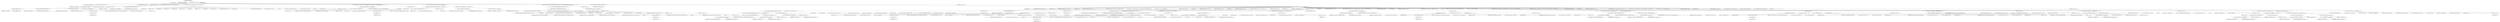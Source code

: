digraph "TIFFRGBAImageOK" {  
"45617" [label = <(METHOD,TIFFRGBAImageOK)<SUB>83</SUB>> ]
"45618" [label = <(PARAM,TIFF *tif)<SUB>83</SUB>> ]
"45619" [label = <(PARAM,char emsg[EMSG_BUF_SIZE])<SUB>83</SUB>> ]
"45620" [label = <(BLOCK,&lt;empty&gt;,&lt;empty&gt;)<SUB>84</SUB>> ]
"45621" [label = <(LOCAL,TIFFDirectory* td: TIFFDirectory)<SUB>85</SUB>> ]
"45622" [label = <(&lt;operator&gt;.assignment,*td = &amp;tif-&gt;tif_dir)<SUB>85</SUB>> ]
"45623" [label = <(IDENTIFIER,td,*td = &amp;tif-&gt;tif_dir)<SUB>85</SUB>> ]
"45624" [label = <(&lt;operator&gt;.addressOf,&amp;tif-&gt;tif_dir)<SUB>85</SUB>> ]
"45625" [label = <(&lt;operator&gt;.indirectFieldAccess,tif-&gt;tif_dir)<SUB>85</SUB>> ]
"45626" [label = <(IDENTIFIER,tif,*td = &amp;tif-&gt;tif_dir)<SUB>85</SUB>> ]
"45627" [label = <(FIELD_IDENTIFIER,tif_dir,tif_dir)<SUB>85</SUB>> ]
"45628" [label = <(LOCAL,uint16_t photometric: uint16_t)<SUB>86</SUB>> ]
"45629" [label = <(LOCAL,int colorchannels: int)<SUB>87</SUB>> ]
"45630" [label = <(CONTROL_STRUCTURE,if (!tif-&gt;tif_decodestatus),if (!tif-&gt;tif_decodestatus))<SUB>89</SUB>> ]
"45631" [label = <(&lt;operator&gt;.logicalNot,!tif-&gt;tif_decodestatus)<SUB>89</SUB>> ]
"45632" [label = <(&lt;operator&gt;.indirectFieldAccess,tif-&gt;tif_decodestatus)<SUB>89</SUB>> ]
"45633" [label = <(IDENTIFIER,tif,!tif-&gt;tif_decodestatus)<SUB>89</SUB>> ]
"45634" [label = <(FIELD_IDENTIFIER,tif_decodestatus,tif_decodestatus)<SUB>89</SUB>> ]
"45635" [label = <(BLOCK,&lt;empty&gt;,&lt;empty&gt;)<SUB>90</SUB>> ]
"45636" [label = <(snprintf,snprintf(emsg, EMSG_BUF_SIZE,\012                 &quot;Sorry, requested compression method is not configured&quot;))<SUB>91</SUB>> ]
"45637" [label = <(IDENTIFIER,emsg,snprintf(emsg, EMSG_BUF_SIZE,\012                 &quot;Sorry, requested compression method is not configured&quot;))<SUB>91</SUB>> ]
"45638" [label = <(EMSG_BUF_SIZE,EMSG_BUF_SIZE)<SUB>91</SUB>> ]
"45639" [label = <(BLOCK,&lt;empty&gt;,&lt;empty&gt;)> ]
"45640" [label = <(LITERAL,1024,&lt;empty&gt;)<SUB>91</SUB>> ]
"45641" [label = <(LITERAL,&quot;Sorry, requested compression method is not configured&quot;,snprintf(emsg, EMSG_BUF_SIZE,\012                 &quot;Sorry, requested compression method is not configured&quot;))<SUB>92</SUB>> ]
"45642" [label = <(RETURN,return (0);,return (0);)<SUB>93</SUB>> ]
"45643" [label = <(LITERAL,0,return (0);)<SUB>93</SUB>> ]
"45644" [label = <(CONTROL_STRUCTURE,switch(td-&gt;td_bitspersample),switch(td-&gt;td_bitspersample))<SUB>95</SUB>> ]
"45645" [label = <(&lt;operator&gt;.indirectFieldAccess,td-&gt;td_bitspersample)<SUB>95</SUB>> ]
"45646" [label = <(IDENTIFIER,td,switch(td-&gt;td_bitspersample))<SUB>95</SUB>> ]
"45647" [label = <(FIELD_IDENTIFIER,td_bitspersample,td_bitspersample)<SUB>95</SUB>> ]
"45648" [label = <(BLOCK,&lt;empty&gt;,&lt;empty&gt;)<SUB>96</SUB>> ]
"45649" [label = <(JUMP_TARGET,case)<SUB>97</SUB>> ]
"45650" [label = <(LITERAL,1,&lt;empty&gt;)<SUB>97</SUB>> ]
"45651" [label = <(JUMP_TARGET,case)<SUB>98</SUB>> ]
"45652" [label = <(LITERAL,2,&lt;empty&gt;)<SUB>98</SUB>> ]
"45653" [label = <(JUMP_TARGET,case)<SUB>99</SUB>> ]
"45654" [label = <(LITERAL,4,&lt;empty&gt;)<SUB>99</SUB>> ]
"45655" [label = <(JUMP_TARGET,case)<SUB>100</SUB>> ]
"45656" [label = <(LITERAL,8,&lt;empty&gt;)<SUB>100</SUB>> ]
"45657" [label = <(JUMP_TARGET,case)<SUB>101</SUB>> ]
"45658" [label = <(LITERAL,16,&lt;empty&gt;)<SUB>101</SUB>> ]
"45659" [label = <(CONTROL_STRUCTURE,break;,break;)<SUB>102</SUB>> ]
"45660" [label = <(JUMP_TARGET,default)<SUB>103</SUB>> ]
"45661" [label = <(UNKNOWN,snprintf(emsg, EMSG_BUF_SIZE,\012                     &quot;Sorry, can not handle images with %&quot; PRIu16\012                     &quot;-bit samples&quot;,\012                     td-&gt;td_bitspersample);,snprintf(emsg, EMSG_BUF_SIZE,\012                     &quot;Sorry, can not handle images with %&quot; PRIu16\012                     &quot;-bit samples&quot;,\012                     td-&gt;td_bitspersample);)<SUB>104</SUB>> ]
"45662" [label = <(RETURN,return (0);,return (0);)<SUB>108</SUB>> ]
"45663" [label = <(LITERAL,0,return (0);)<SUB>108</SUB>> ]
"45664" [label = <(CONTROL_STRUCTURE,if (td-&gt;td_sampleformat == SAMPLEFORMAT_IEEEFP),if (td-&gt;td_sampleformat == SAMPLEFORMAT_IEEEFP))<SUB>110</SUB>> ]
"45665" [label = <(&lt;operator&gt;.equals,td-&gt;td_sampleformat == SAMPLEFORMAT_IEEEFP)<SUB>110</SUB>> ]
"45666" [label = <(&lt;operator&gt;.indirectFieldAccess,td-&gt;td_sampleformat)<SUB>110</SUB>> ]
"45667" [label = <(IDENTIFIER,td,td-&gt;td_sampleformat == SAMPLEFORMAT_IEEEFP)<SUB>110</SUB>> ]
"45668" [label = <(FIELD_IDENTIFIER,td_sampleformat,td_sampleformat)<SUB>110</SUB>> ]
"45669" [label = <(IDENTIFIER,SAMPLEFORMAT_IEEEFP,td-&gt;td_sampleformat == SAMPLEFORMAT_IEEEFP)<SUB>110</SUB>> ]
"45670" [label = <(BLOCK,&lt;empty&gt;,&lt;empty&gt;)<SUB>111</SUB>> ]
"45671" [label = <(snprintf,snprintf(\012            emsg, EMSG_BUF_SIZE,\012            &quot;Sorry, can not handle images with IEEE floating-point samples&quot;))<SUB>112</SUB>> ]
"45672" [label = <(IDENTIFIER,emsg,snprintf(\012            emsg, EMSG_BUF_SIZE,\012            &quot;Sorry, can not handle images with IEEE floating-point samples&quot;))<SUB>113</SUB>> ]
"45673" [label = <(EMSG_BUF_SIZE,EMSG_BUF_SIZE)<SUB>113</SUB>> ]
"45674" [label = <(BLOCK,&lt;empty&gt;,&lt;empty&gt;)> ]
"45675" [label = <(LITERAL,1024,&lt;empty&gt;)<SUB>113</SUB>> ]
"45676" [label = <(LITERAL,&quot;Sorry, can not handle images with IEEE floating-point samples&quot;,snprintf(\012            emsg, EMSG_BUF_SIZE,\012            &quot;Sorry, can not handle images with IEEE floating-point samples&quot;))<SUB>114</SUB>> ]
"45677" [label = <(RETURN,return (0);,return (0);)<SUB>115</SUB>> ]
"45678" [label = <(LITERAL,0,return (0);)<SUB>115</SUB>> ]
"45679" [label = <(&lt;operator&gt;.assignment,colorchannels = td-&gt;td_samplesperpixel - td-&gt;td_extrasamples)<SUB>117</SUB>> ]
"45680" [label = <(IDENTIFIER,colorchannels,colorchannels = td-&gt;td_samplesperpixel - td-&gt;td_extrasamples)<SUB>117</SUB>> ]
"45681" [label = <(&lt;operator&gt;.subtraction,td-&gt;td_samplesperpixel - td-&gt;td_extrasamples)<SUB>117</SUB>> ]
"45682" [label = <(&lt;operator&gt;.indirectFieldAccess,td-&gt;td_samplesperpixel)<SUB>117</SUB>> ]
"45683" [label = <(IDENTIFIER,td,td-&gt;td_samplesperpixel - td-&gt;td_extrasamples)<SUB>117</SUB>> ]
"45684" [label = <(FIELD_IDENTIFIER,td_samplesperpixel,td_samplesperpixel)<SUB>117</SUB>> ]
"45685" [label = <(&lt;operator&gt;.indirectFieldAccess,td-&gt;td_extrasamples)<SUB>117</SUB>> ]
"45686" [label = <(IDENTIFIER,td,td-&gt;td_samplesperpixel - td-&gt;td_extrasamples)<SUB>117</SUB>> ]
"45687" [label = <(FIELD_IDENTIFIER,td_extrasamples,td_extrasamples)<SUB>117</SUB>> ]
"45688" [label = <(CONTROL_STRUCTURE,if (!TIFFGetField(tif, TIFFTAG_PHOTOMETRIC, &amp;photometric)),if (!TIFFGetField(tif, TIFFTAG_PHOTOMETRIC, &amp;photometric)))<SUB>118</SUB>> ]
"45689" [label = <(&lt;operator&gt;.logicalNot,!TIFFGetField(tif, TIFFTAG_PHOTOMETRIC, &amp;photometric))<SUB>118</SUB>> ]
"45690" [label = <(TIFFGetField,TIFFGetField(tif, TIFFTAG_PHOTOMETRIC, &amp;photometric))<SUB>118</SUB>> ]
"45691" [label = <(IDENTIFIER,tif,TIFFGetField(tif, TIFFTAG_PHOTOMETRIC, &amp;photometric))<SUB>118</SUB>> ]
"45692" [label = <(IDENTIFIER,TIFFTAG_PHOTOMETRIC,TIFFGetField(tif, TIFFTAG_PHOTOMETRIC, &amp;photometric))<SUB>118</SUB>> ]
"45693" [label = <(&lt;operator&gt;.addressOf,&amp;photometric)<SUB>118</SUB>> ]
"45694" [label = <(IDENTIFIER,photometric,TIFFGetField(tif, TIFFTAG_PHOTOMETRIC, &amp;photometric))<SUB>118</SUB>> ]
"45695" [label = <(BLOCK,&lt;empty&gt;,&lt;empty&gt;)<SUB>119</SUB>> ]
"45696" [label = <(CONTROL_STRUCTURE,switch(colorchannels),switch(colorchannels))<SUB>120</SUB>> ]
"45697" [label = <(IDENTIFIER,colorchannels,switch(colorchannels))<SUB>120</SUB>> ]
"45698" [label = <(BLOCK,&lt;empty&gt;,&lt;empty&gt;)<SUB>121</SUB>> ]
"45699" [label = <(JUMP_TARGET,case)<SUB>122</SUB>> ]
"45700" [label = <(LITERAL,1,&lt;empty&gt;)<SUB>122</SUB>> ]
"45701" [label = <(&lt;operator&gt;.assignment,photometric = PHOTOMETRIC_MINISBLACK)<SUB>123</SUB>> ]
"45702" [label = <(IDENTIFIER,photometric,photometric = PHOTOMETRIC_MINISBLACK)<SUB>123</SUB>> ]
"45703" [label = <(IDENTIFIER,PHOTOMETRIC_MINISBLACK,photometric = PHOTOMETRIC_MINISBLACK)<SUB>123</SUB>> ]
"45704" [label = <(CONTROL_STRUCTURE,break;,break;)<SUB>124</SUB>> ]
"45705" [label = <(JUMP_TARGET,case)<SUB>125</SUB>> ]
"45706" [label = <(LITERAL,3,&lt;empty&gt;)<SUB>125</SUB>> ]
"45707" [label = <(&lt;operator&gt;.assignment,photometric = PHOTOMETRIC_RGB)<SUB>126</SUB>> ]
"45708" [label = <(IDENTIFIER,photometric,photometric = PHOTOMETRIC_RGB)<SUB>126</SUB>> ]
"45709" [label = <(IDENTIFIER,PHOTOMETRIC_RGB,photometric = PHOTOMETRIC_RGB)<SUB>126</SUB>> ]
"45710" [label = <(CONTROL_STRUCTURE,break;,break;)<SUB>127</SUB>> ]
"45711" [label = <(JUMP_TARGET,default)<SUB>128</SUB>> ]
"45712" [label = <(snprintf,snprintf(emsg, EMSG_BUF_SIZE, &quot;Missing needed %s tag&quot;,\012                         photoTag))<SUB>129</SUB>> ]
"45713" [label = <(IDENTIFIER,emsg,snprintf(emsg, EMSG_BUF_SIZE, &quot;Missing needed %s tag&quot;,\012                         photoTag))<SUB>129</SUB>> ]
"45714" [label = <(EMSG_BUF_SIZE,EMSG_BUF_SIZE)<SUB>129</SUB>> ]
"45715" [label = <(BLOCK,&lt;empty&gt;,&lt;empty&gt;)> ]
"45716" [label = <(LITERAL,1024,&lt;empty&gt;)<SUB>129</SUB>> ]
"45717" [label = <(LITERAL,&quot;Missing needed %s tag&quot;,snprintf(emsg, EMSG_BUF_SIZE, &quot;Missing needed %s tag&quot;,\012                         photoTag))<SUB>129</SUB>> ]
"45718" [label = <(IDENTIFIER,photoTag,snprintf(emsg, EMSG_BUF_SIZE, &quot;Missing needed %s tag&quot;,\012                         photoTag))<SUB>130</SUB>> ]
"45719" [label = <(RETURN,return (0);,return (0);)<SUB>131</SUB>> ]
"45720" [label = <(LITERAL,0,return (0);)<SUB>131</SUB>> ]
"45721" [label = <(CONTROL_STRUCTURE,switch(photometric),switch(photometric))<SUB>134</SUB>> ]
"45722" [label = <(IDENTIFIER,photometric,switch(photometric))<SUB>134</SUB>> ]
"45723" [label = <(BLOCK,&lt;empty&gt;,&lt;empty&gt;)<SUB>135</SUB>> ]
"45724" [label = <(JUMP_TARGET,case)<SUB>136</SUB>> ]
"45725" [label = <(IDENTIFIER,PHOTOMETRIC_MINISWHITE,&lt;empty&gt;)<SUB>136</SUB>> ]
"45726" [label = <(JUMP_TARGET,case)<SUB>137</SUB>> ]
"45727" [label = <(IDENTIFIER,PHOTOMETRIC_MINISBLACK,&lt;empty&gt;)<SUB>137</SUB>> ]
"45728" [label = <(JUMP_TARGET,case)<SUB>138</SUB>> ]
"45729" [label = <(IDENTIFIER,PHOTOMETRIC_PALETTE,&lt;empty&gt;)<SUB>138</SUB>> ]
"45730" [label = <(CONTROL_STRUCTURE,if (td-&gt;td_planarconfig == PLANARCONFIG_CONTIG &amp;&amp;\012                td-&gt;td_samplesperpixel != 1 &amp;&amp; td-&gt;td_bitspersample &lt; 8),if (td-&gt;td_planarconfig == PLANARCONFIG_CONTIG &amp;&amp;\012                td-&gt;td_samplesperpixel != 1 &amp;&amp; td-&gt;td_bitspersample &lt; 8))<SUB>139</SUB>> ]
"45731" [label = <(&lt;operator&gt;.logicalAnd,td-&gt;td_planarconfig == PLANARCONFIG_CONTIG &amp;&amp;\012                td-&gt;td_samplesperpixel != 1 &amp;&amp; td-&gt;td_bitspersample &lt; 8)<SUB>139</SUB>> ]
"45732" [label = <(&lt;operator&gt;.logicalAnd,td-&gt;td_planarconfig == PLANARCONFIG_CONTIG &amp;&amp;\012                td-&gt;td_samplesperpixel != 1)<SUB>139</SUB>> ]
"45733" [label = <(&lt;operator&gt;.equals,td-&gt;td_planarconfig == PLANARCONFIG_CONTIG)<SUB>139</SUB>> ]
"45734" [label = <(&lt;operator&gt;.indirectFieldAccess,td-&gt;td_planarconfig)<SUB>139</SUB>> ]
"45735" [label = <(IDENTIFIER,td,td-&gt;td_planarconfig == PLANARCONFIG_CONTIG)<SUB>139</SUB>> ]
"45736" [label = <(FIELD_IDENTIFIER,td_planarconfig,td_planarconfig)<SUB>139</SUB>> ]
"45737" [label = <(IDENTIFIER,PLANARCONFIG_CONTIG,td-&gt;td_planarconfig == PLANARCONFIG_CONTIG)<SUB>139</SUB>> ]
"45738" [label = <(&lt;operator&gt;.notEquals,td-&gt;td_samplesperpixel != 1)<SUB>140</SUB>> ]
"45739" [label = <(&lt;operator&gt;.indirectFieldAccess,td-&gt;td_samplesperpixel)<SUB>140</SUB>> ]
"45740" [label = <(IDENTIFIER,td,td-&gt;td_samplesperpixel != 1)<SUB>140</SUB>> ]
"45741" [label = <(FIELD_IDENTIFIER,td_samplesperpixel,td_samplesperpixel)<SUB>140</SUB>> ]
"45742" [label = <(LITERAL,1,td-&gt;td_samplesperpixel != 1)<SUB>140</SUB>> ]
"45743" [label = <(&lt;operator&gt;.lessThan,td-&gt;td_bitspersample &lt; 8)<SUB>140</SUB>> ]
"45744" [label = <(&lt;operator&gt;.indirectFieldAccess,td-&gt;td_bitspersample)<SUB>140</SUB>> ]
"45745" [label = <(IDENTIFIER,td,td-&gt;td_bitspersample &lt; 8)<SUB>140</SUB>> ]
"45746" [label = <(FIELD_IDENTIFIER,td_bitspersample,td_bitspersample)<SUB>140</SUB>> ]
"45747" [label = <(LITERAL,8,td-&gt;td_bitspersample &lt; 8)<SUB>140</SUB>> ]
"45748" [label = <(BLOCK,&lt;empty&gt;,&lt;empty&gt;)<SUB>141</SUB>> ]
"45749" [label = <(UNKNOWN,snprintf(\012                    emsg, EMSG_BUF_SIZE,\012                    &quot;Sorry, can not handle contiguous data with %s=%&quot; PRIu16\012                    &quot;, &quot;\012                    &quot;and %s=%&quot; PRIu16 &quot; and Bits/Sample=%&quot; PRIu16 &quot;&quot;,\012                    photoTag, photometric, &quot;Samples/pixel&quot;,\012                    td-&gt;td_samplesperpixel, td-&gt;td_bitspersample);,snprintf(\012                    emsg, EMSG_BUF_SIZE,\012                    &quot;Sorry, can not handle contiguous data with %s=%&quot; PRIu16\012                    &quot;, &quot;\012                    &quot;and %s=%&quot; PRIu16 &quot; and Bits/Sample=%&quot; PRIu16 &quot;&quot;,\012                    photoTag, photometric, &quot;Samples/pixel&quot;,\012                    td-&gt;td_samplesperpixel, td-&gt;td_bitspersample);)<SUB>142</SUB>> ]
"45750" [label = <(RETURN,return (0);,return (0);)<SUB>149</SUB>> ]
"45751" [label = <(LITERAL,0,return (0);)<SUB>149</SUB>> ]
"45752" [label = <(CONTROL_STRUCTURE,break;,break;)<SUB>156</SUB>> ]
"45753" [label = <(JUMP_TARGET,case)<SUB>157</SUB>> ]
"45754" [label = <(IDENTIFIER,PHOTOMETRIC_YCBCR,&lt;empty&gt;)<SUB>157</SUB>> ]
"45755" [label = <(CONTROL_STRUCTURE,break;,break;)<SUB>164</SUB>> ]
"45756" [label = <(JUMP_TARGET,case)<SUB>165</SUB>> ]
"45757" [label = <(IDENTIFIER,PHOTOMETRIC_RGB,&lt;empty&gt;)<SUB>165</SUB>> ]
"45758" [label = <(CONTROL_STRUCTURE,if (colorchannels &lt; 3),if (colorchannels &lt; 3))<SUB>166</SUB>> ]
"45759" [label = <(&lt;operator&gt;.lessThan,colorchannels &lt; 3)<SUB>166</SUB>> ]
"45760" [label = <(IDENTIFIER,colorchannels,colorchannels &lt; 3)<SUB>166</SUB>> ]
"45761" [label = <(LITERAL,3,colorchannels &lt; 3)<SUB>166</SUB>> ]
"45762" [label = <(BLOCK,&lt;empty&gt;,&lt;empty&gt;)<SUB>167</SUB>> ]
"45763" [label = <(snprintf,snprintf(emsg, EMSG_BUF_SIZE,\012                         &quot;Sorry, can not handle RGB image with %s=%d&quot;,\012                         &quot;Color channels&quot;, colorchannels))<SUB>168</SUB>> ]
"45764" [label = <(IDENTIFIER,emsg,snprintf(emsg, EMSG_BUF_SIZE,\012                         &quot;Sorry, can not handle RGB image with %s=%d&quot;,\012                         &quot;Color channels&quot;, colorchannels))<SUB>168</SUB>> ]
"45765" [label = <(EMSG_BUF_SIZE,EMSG_BUF_SIZE)<SUB>168</SUB>> ]
"45766" [label = <(BLOCK,&lt;empty&gt;,&lt;empty&gt;)> ]
"45767" [label = <(LITERAL,1024,&lt;empty&gt;)<SUB>168</SUB>> ]
"45768" [label = <(LITERAL,&quot;Sorry, can not handle RGB image with %s=%d&quot;,snprintf(emsg, EMSG_BUF_SIZE,\012                         &quot;Sorry, can not handle RGB image with %s=%d&quot;,\012                         &quot;Color channels&quot;, colorchannels))<SUB>169</SUB>> ]
"45769" [label = <(LITERAL,&quot;Color channels&quot;,snprintf(emsg, EMSG_BUF_SIZE,\012                         &quot;Sorry, can not handle RGB image with %s=%d&quot;,\012                         &quot;Color channels&quot;, colorchannels))<SUB>170</SUB>> ]
"45770" [label = <(IDENTIFIER,colorchannels,snprintf(emsg, EMSG_BUF_SIZE,\012                         &quot;Sorry, can not handle RGB image with %s=%d&quot;,\012                         &quot;Color channels&quot;, colorchannels))<SUB>170</SUB>> ]
"45771" [label = <(RETURN,return (0);,return (0);)<SUB>171</SUB>> ]
"45772" [label = <(LITERAL,0,return (0);)<SUB>171</SUB>> ]
"45773" [label = <(CONTROL_STRUCTURE,break;,break;)<SUB>173</SUB>> ]
"45774" [label = <(JUMP_TARGET,case)<SUB>174</SUB>> ]
"45775" [label = <(IDENTIFIER,PHOTOMETRIC_SEPARATED,&lt;empty&gt;)<SUB>174</SUB>> ]
"45776" [label = <(BLOCK,&lt;empty&gt;,&lt;empty&gt;)<SUB>175</SUB>> ]
"45777" [label = <(LOCAL,uint16_t inkset: uint16_t)<SUB>176</SUB>> ]
"45778" [label = <(TIFFGetFieldDefaulted,TIFFGetFieldDefaulted(tif, TIFFTAG_INKSET, &amp;inkset))<SUB>177</SUB>> ]
"45779" [label = <(IDENTIFIER,tif,TIFFGetFieldDefaulted(tif, TIFFTAG_INKSET, &amp;inkset))<SUB>177</SUB>> ]
"45780" [label = <(IDENTIFIER,TIFFTAG_INKSET,TIFFGetFieldDefaulted(tif, TIFFTAG_INKSET, &amp;inkset))<SUB>177</SUB>> ]
"45781" [label = <(&lt;operator&gt;.addressOf,&amp;inkset)<SUB>177</SUB>> ]
"45782" [label = <(IDENTIFIER,inkset,TIFFGetFieldDefaulted(tif, TIFFTAG_INKSET, &amp;inkset))<SUB>177</SUB>> ]
"45783" [label = <(CONTROL_STRUCTURE,if (inkset != INKSET_CMYK),if (inkset != INKSET_CMYK))<SUB>178</SUB>> ]
"45784" [label = <(&lt;operator&gt;.notEquals,inkset != INKSET_CMYK)<SUB>178</SUB>> ]
"45785" [label = <(IDENTIFIER,inkset,inkset != INKSET_CMYK)<SUB>178</SUB>> ]
"45786" [label = <(IDENTIFIER,INKSET_CMYK,inkset != INKSET_CMYK)<SUB>178</SUB>> ]
"45787" [label = <(BLOCK,&lt;empty&gt;,&lt;empty&gt;)<SUB>179</SUB>> ]
"45788" [label = <(snprintf,snprintf(emsg, EMSG_BUF_SIZE,\012                         &quot;Sorry, can not handle separated image with %s=%d&quot;,\012                         &quot;InkSet&quot;, inkset))<SUB>180</SUB>> ]
"45789" [label = <(IDENTIFIER,emsg,snprintf(emsg, EMSG_BUF_SIZE,\012                         &quot;Sorry, can not handle separated image with %s=%d&quot;,\012                         &quot;InkSet&quot;, inkset))<SUB>180</SUB>> ]
"45790" [label = <(EMSG_BUF_SIZE,EMSG_BUF_SIZE)<SUB>180</SUB>> ]
"45791" [label = <(BLOCK,&lt;empty&gt;,&lt;empty&gt;)> ]
"45792" [label = <(LITERAL,1024,&lt;empty&gt;)<SUB>180</SUB>> ]
"45793" [label = <(LITERAL,&quot;Sorry, can not handle separated image with %s=%d&quot;,snprintf(emsg, EMSG_BUF_SIZE,\012                         &quot;Sorry, can not handle separated image with %s=%d&quot;,\012                         &quot;InkSet&quot;, inkset))<SUB>181</SUB>> ]
"45794" [label = <(LITERAL,&quot;InkSet&quot;,snprintf(emsg, EMSG_BUF_SIZE,\012                         &quot;Sorry, can not handle separated image with %s=%d&quot;,\012                         &quot;InkSet&quot;, inkset))<SUB>182</SUB>> ]
"45795" [label = <(IDENTIFIER,inkset,snprintf(emsg, EMSG_BUF_SIZE,\012                         &quot;Sorry, can not handle separated image with %s=%d&quot;,\012                         &quot;InkSet&quot;, inkset))<SUB>182</SUB>> ]
"45796" [label = <(RETURN,return 0;,return 0;)<SUB>183</SUB>> ]
"45797" [label = <(LITERAL,0,return 0;)<SUB>183</SUB>> ]
"45798" [label = <(CONTROL_STRUCTURE,if (td-&gt;td_samplesperpixel &lt; 4),if (td-&gt;td_samplesperpixel &lt; 4))<SUB>185</SUB>> ]
"45799" [label = <(&lt;operator&gt;.lessThan,td-&gt;td_samplesperpixel &lt; 4)<SUB>185</SUB>> ]
"45800" [label = <(&lt;operator&gt;.indirectFieldAccess,td-&gt;td_samplesperpixel)<SUB>185</SUB>> ]
"45801" [label = <(IDENTIFIER,td,td-&gt;td_samplesperpixel &lt; 4)<SUB>185</SUB>> ]
"45802" [label = <(FIELD_IDENTIFIER,td_samplesperpixel,td_samplesperpixel)<SUB>185</SUB>> ]
"45803" [label = <(LITERAL,4,td-&gt;td_samplesperpixel &lt; 4)<SUB>185</SUB>> ]
"45804" [label = <(BLOCK,&lt;empty&gt;,&lt;empty&gt;)<SUB>186</SUB>> ]
"45805" [label = <(UNKNOWN,snprintf(\012                    emsg, EMSG_BUF_SIZE,\012                    &quot;Sorry, can not handle separated image with %s=%&quot; PRIu16,\012                    &quot;Samples/pixel&quot;, td-&gt;td_samplesperpixel);,snprintf(\012                    emsg, EMSG_BUF_SIZE,\012                    &quot;Sorry, can not handle separated image with %s=%&quot; PRIu16,\012                    &quot;Samples/pixel&quot;, td-&gt;td_samplesperpixel);)<SUB>187</SUB>> ]
"45806" [label = <(RETURN,return 0;,return 0;)<SUB>191</SUB>> ]
"45807" [label = <(LITERAL,0,return 0;)<SUB>191</SUB>> ]
"45808" [label = <(CONTROL_STRUCTURE,break;,break;)<SUB>193</SUB>> ]
"45809" [label = <(JUMP_TARGET,case)<SUB>195</SUB>> ]
"45810" [label = <(IDENTIFIER,PHOTOMETRIC_LOGL,&lt;empty&gt;)<SUB>195</SUB>> ]
"45811" [label = <(CONTROL_STRUCTURE,if (td-&gt;td_compression != COMPRESSION_SGILOG),if (td-&gt;td_compression != COMPRESSION_SGILOG))<SUB>196</SUB>> ]
"45812" [label = <(&lt;operator&gt;.notEquals,td-&gt;td_compression != COMPRESSION_SGILOG)<SUB>196</SUB>> ]
"45813" [label = <(&lt;operator&gt;.indirectFieldAccess,td-&gt;td_compression)<SUB>196</SUB>> ]
"45814" [label = <(IDENTIFIER,td,td-&gt;td_compression != COMPRESSION_SGILOG)<SUB>196</SUB>> ]
"45815" [label = <(FIELD_IDENTIFIER,td_compression,td_compression)<SUB>196</SUB>> ]
"45816" [label = <(IDENTIFIER,COMPRESSION_SGILOG,td-&gt;td_compression != COMPRESSION_SGILOG)<SUB>196</SUB>> ]
"45817" [label = <(BLOCK,&lt;empty&gt;,&lt;empty&gt;)<SUB>197</SUB>> ]
"45818" [label = <(snprintf,snprintf(emsg, EMSG_BUF_SIZE,\012                         &quot;Sorry, LogL data must have %s=%d&quot;, &quot;Compression&quot;,\012                         COMPRESSION_SGILOG))<SUB>198</SUB>> ]
"45819" [label = <(IDENTIFIER,emsg,snprintf(emsg, EMSG_BUF_SIZE,\012                         &quot;Sorry, LogL data must have %s=%d&quot;, &quot;Compression&quot;,\012                         COMPRESSION_SGILOG))<SUB>198</SUB>> ]
"45820" [label = <(EMSG_BUF_SIZE,EMSG_BUF_SIZE)<SUB>198</SUB>> ]
"45821" [label = <(BLOCK,&lt;empty&gt;,&lt;empty&gt;)> ]
"45822" [label = <(LITERAL,1024,&lt;empty&gt;)<SUB>198</SUB>> ]
"45823" [label = <(LITERAL,&quot;Sorry, LogL data must have %s=%d&quot;,snprintf(emsg, EMSG_BUF_SIZE,\012                         &quot;Sorry, LogL data must have %s=%d&quot;, &quot;Compression&quot;,\012                         COMPRESSION_SGILOG))<SUB>199</SUB>> ]
"45824" [label = <(LITERAL,&quot;Compression&quot;,snprintf(emsg, EMSG_BUF_SIZE,\012                         &quot;Sorry, LogL data must have %s=%d&quot;, &quot;Compression&quot;,\012                         COMPRESSION_SGILOG))<SUB>199</SUB>> ]
"45825" [label = <(IDENTIFIER,COMPRESSION_SGILOG,snprintf(emsg, EMSG_BUF_SIZE,\012                         &quot;Sorry, LogL data must have %s=%d&quot;, &quot;Compression&quot;,\012                         COMPRESSION_SGILOG))<SUB>200</SUB>> ]
"45826" [label = <(RETURN,return (0);,return (0);)<SUB>201</SUB>> ]
"45827" [label = <(LITERAL,0,return (0);)<SUB>201</SUB>> ]
"45828" [label = <(CONTROL_STRUCTURE,break;,break;)<SUB>203</SUB>> ]
"45829" [label = <(JUMP_TARGET,case)<SUB>204</SUB>> ]
"45830" [label = <(IDENTIFIER,PHOTOMETRIC_LOGLUV,&lt;empty&gt;)<SUB>204</SUB>> ]
"45831" [label = <(CONTROL_STRUCTURE,if (td-&gt;td_compression != COMPRESSION_SGILOG &amp;&amp;\012                td-&gt;td_compression != COMPRESSION_SGILOG24),if (td-&gt;td_compression != COMPRESSION_SGILOG &amp;&amp;\012                td-&gt;td_compression != COMPRESSION_SGILOG24))<SUB>205</SUB>> ]
"45832" [label = <(&lt;operator&gt;.logicalAnd,td-&gt;td_compression != COMPRESSION_SGILOG &amp;&amp;\012                td-&gt;td_compression != COMPRESSION_SGILOG24)<SUB>205</SUB>> ]
"45833" [label = <(&lt;operator&gt;.notEquals,td-&gt;td_compression != COMPRESSION_SGILOG)<SUB>205</SUB>> ]
"45834" [label = <(&lt;operator&gt;.indirectFieldAccess,td-&gt;td_compression)<SUB>205</SUB>> ]
"45835" [label = <(IDENTIFIER,td,td-&gt;td_compression != COMPRESSION_SGILOG)<SUB>205</SUB>> ]
"45836" [label = <(FIELD_IDENTIFIER,td_compression,td_compression)<SUB>205</SUB>> ]
"45837" [label = <(IDENTIFIER,COMPRESSION_SGILOG,td-&gt;td_compression != COMPRESSION_SGILOG)<SUB>205</SUB>> ]
"45838" [label = <(&lt;operator&gt;.notEquals,td-&gt;td_compression != COMPRESSION_SGILOG24)<SUB>206</SUB>> ]
"45839" [label = <(&lt;operator&gt;.indirectFieldAccess,td-&gt;td_compression)<SUB>206</SUB>> ]
"45840" [label = <(IDENTIFIER,td,td-&gt;td_compression != COMPRESSION_SGILOG24)<SUB>206</SUB>> ]
"45841" [label = <(FIELD_IDENTIFIER,td_compression,td_compression)<SUB>206</SUB>> ]
"45842" [label = <(IDENTIFIER,COMPRESSION_SGILOG24,td-&gt;td_compression != COMPRESSION_SGILOG24)<SUB>206</SUB>> ]
"45843" [label = <(BLOCK,&lt;empty&gt;,&lt;empty&gt;)<SUB>207</SUB>> ]
"45844" [label = <(snprintf,snprintf(emsg, EMSG_BUF_SIZE,\012                         &quot;Sorry, LogLuv data must have %s=%d or %d&quot;,\012                         &quot;Compression&quot;, COMPRESSION_SGILOG,\012                         COMPRESSION_SGILOG24))<SUB>208</SUB>> ]
"45845" [label = <(IDENTIFIER,emsg,snprintf(emsg, EMSG_BUF_SIZE,\012                         &quot;Sorry, LogLuv data must have %s=%d or %d&quot;,\012                         &quot;Compression&quot;, COMPRESSION_SGILOG,\012                         COMPRESSION_SGILOG24))<SUB>208</SUB>> ]
"45846" [label = <(EMSG_BUF_SIZE,EMSG_BUF_SIZE)<SUB>208</SUB>> ]
"45847" [label = <(BLOCK,&lt;empty&gt;,&lt;empty&gt;)> ]
"45848" [label = <(LITERAL,1024,&lt;empty&gt;)<SUB>208</SUB>> ]
"45849" [label = <(LITERAL,&quot;Sorry, LogLuv data must have %s=%d or %d&quot;,snprintf(emsg, EMSG_BUF_SIZE,\012                         &quot;Sorry, LogLuv data must have %s=%d or %d&quot;,\012                         &quot;Compression&quot;, COMPRESSION_SGILOG,\012                         COMPRESSION_SGILOG24))<SUB>209</SUB>> ]
"45850" [label = <(LITERAL,&quot;Compression&quot;,snprintf(emsg, EMSG_BUF_SIZE,\012                         &quot;Sorry, LogLuv data must have %s=%d or %d&quot;,\012                         &quot;Compression&quot;, COMPRESSION_SGILOG,\012                         COMPRESSION_SGILOG24))<SUB>210</SUB>> ]
"45851" [label = <(IDENTIFIER,COMPRESSION_SGILOG,snprintf(emsg, EMSG_BUF_SIZE,\012                         &quot;Sorry, LogLuv data must have %s=%d or %d&quot;,\012                         &quot;Compression&quot;, COMPRESSION_SGILOG,\012                         COMPRESSION_SGILOG24))<SUB>210</SUB>> ]
"45852" [label = <(IDENTIFIER,COMPRESSION_SGILOG24,snprintf(emsg, EMSG_BUF_SIZE,\012                         &quot;Sorry, LogLuv data must have %s=%d or %d&quot;,\012                         &quot;Compression&quot;, COMPRESSION_SGILOG,\012                         COMPRESSION_SGILOG24))<SUB>211</SUB>> ]
"45853" [label = <(RETURN,return (0);,return (0);)<SUB>212</SUB>> ]
"45854" [label = <(LITERAL,0,return (0);)<SUB>212</SUB>> ]
"45855" [label = <(CONTROL_STRUCTURE,if (td-&gt;td_planarconfig != PLANARCONFIG_CONTIG),if (td-&gt;td_planarconfig != PLANARCONFIG_CONTIG))<SUB>214</SUB>> ]
"45856" [label = <(&lt;operator&gt;.notEquals,td-&gt;td_planarconfig != PLANARCONFIG_CONTIG)<SUB>214</SUB>> ]
"45857" [label = <(&lt;operator&gt;.indirectFieldAccess,td-&gt;td_planarconfig)<SUB>214</SUB>> ]
"45858" [label = <(IDENTIFIER,td,td-&gt;td_planarconfig != PLANARCONFIG_CONTIG)<SUB>214</SUB>> ]
"45859" [label = <(FIELD_IDENTIFIER,td_planarconfig,td_planarconfig)<SUB>214</SUB>> ]
"45860" [label = <(IDENTIFIER,PLANARCONFIG_CONTIG,td-&gt;td_planarconfig != PLANARCONFIG_CONTIG)<SUB>214</SUB>> ]
"45861" [label = <(BLOCK,&lt;empty&gt;,&lt;empty&gt;)<SUB>215</SUB>> ]
"45862" [label = <(UNKNOWN,snprintf(emsg, EMSG_BUF_SIZE,\012                         &quot;Sorry, can not handle LogLuv images with %s=%&quot; PRIu16,\012                         &quot;Planarconfiguration&quot;, td-&gt;td_planarconfig);,snprintf(emsg, EMSG_BUF_SIZE,\012                         &quot;Sorry, can not handle LogLuv images with %s=%&quot; PRIu16,\012                         &quot;Planarconfiguration&quot;, td-&gt;td_planarconfig);)<SUB>216</SUB>> ]
"45863" [label = <(RETURN,return (0);,return (0);)<SUB>219</SUB>> ]
"45864" [label = <(LITERAL,0,return (0);)<SUB>219</SUB>> ]
"45865" [label = <(CONTROL_STRUCTURE,if (td-&gt;td_samplesperpixel != 3 || colorchannels != 3),if (td-&gt;td_samplesperpixel != 3 || colorchannels != 3))<SUB>221</SUB>> ]
"45866" [label = <(&lt;operator&gt;.logicalOr,td-&gt;td_samplesperpixel != 3 || colorchannels != 3)<SUB>221</SUB>> ]
"45867" [label = <(&lt;operator&gt;.notEquals,td-&gt;td_samplesperpixel != 3)<SUB>221</SUB>> ]
"45868" [label = <(&lt;operator&gt;.indirectFieldAccess,td-&gt;td_samplesperpixel)<SUB>221</SUB>> ]
"45869" [label = <(IDENTIFIER,td,td-&gt;td_samplesperpixel != 3)<SUB>221</SUB>> ]
"45870" [label = <(FIELD_IDENTIFIER,td_samplesperpixel,td_samplesperpixel)<SUB>221</SUB>> ]
"45871" [label = <(LITERAL,3,td-&gt;td_samplesperpixel != 3)<SUB>221</SUB>> ]
"45872" [label = <(&lt;operator&gt;.notEquals,colorchannels != 3)<SUB>221</SUB>> ]
"45873" [label = <(IDENTIFIER,colorchannels,colorchannels != 3)<SUB>221</SUB>> ]
"45874" [label = <(LITERAL,3,colorchannels != 3)<SUB>221</SUB>> ]
"45875" [label = <(BLOCK,&lt;empty&gt;,&lt;empty&gt;)<SUB>222</SUB>> ]
"45876" [label = <(UNKNOWN,snprintf(emsg, EMSG_BUF_SIZE,\012                         &quot;Sorry, can not handle image with %s=%&quot; PRIu16\012                         &quot;, %s=%d&quot;,\012                         &quot;Samples/pixel&quot;, td-&gt;td_samplesperpixel,\012                         &quot;colorchannels&quot;, colorchannels);,snprintf(emsg, EMSG_BUF_SIZE,\012                         &quot;Sorry, can not handle image with %s=%&quot; PRIu16\012                         &quot;, %s=%d&quot;,\012                         &quot;Samples/pixel&quot;, td-&gt;td_samplesperpixel,\012                         &quot;colorchannels&quot;, colorchannels);)<SUB>223</SUB>> ]
"45877" [label = <(RETURN,return 0;,return 0;)<SUB>228</SUB>> ]
"45878" [label = <(LITERAL,0,return 0;)<SUB>228</SUB>> ]
"45879" [label = <(CONTROL_STRUCTURE,break;,break;)<SUB>230</SUB>> ]
"45880" [label = <(JUMP_TARGET,case)<SUB>231</SUB>> ]
"45881" [label = <(IDENTIFIER,PHOTOMETRIC_CIELAB,&lt;empty&gt;)<SUB>231</SUB>> ]
"45882" [label = <(CONTROL_STRUCTURE,if (td-&gt;td_samplesperpixel != 3 || colorchannels != 3 ||\012                (td-&gt;td_bitspersample != 8 &amp;&amp; td-&gt;td_bitspersample != 16)),if (td-&gt;td_samplesperpixel != 3 || colorchannels != 3 ||\012                (td-&gt;td_bitspersample != 8 &amp;&amp; td-&gt;td_bitspersample != 16)))<SUB>232</SUB>> ]
"45883" [label = <(&lt;operator&gt;.logicalOr,td-&gt;td_samplesperpixel != 3 || colorchannels != 3 ||\012                (td-&gt;td_bitspersample != 8 &amp;&amp; td-&gt;td_bitspersample != 16))<SUB>232</SUB>> ]
"45884" [label = <(&lt;operator&gt;.logicalOr,td-&gt;td_samplesperpixel != 3 || colorchannels != 3)<SUB>232</SUB>> ]
"45885" [label = <(&lt;operator&gt;.notEquals,td-&gt;td_samplesperpixel != 3)<SUB>232</SUB>> ]
"45886" [label = <(&lt;operator&gt;.indirectFieldAccess,td-&gt;td_samplesperpixel)<SUB>232</SUB>> ]
"45887" [label = <(IDENTIFIER,td,td-&gt;td_samplesperpixel != 3)<SUB>232</SUB>> ]
"45888" [label = <(FIELD_IDENTIFIER,td_samplesperpixel,td_samplesperpixel)<SUB>232</SUB>> ]
"45889" [label = <(LITERAL,3,td-&gt;td_samplesperpixel != 3)<SUB>232</SUB>> ]
"45890" [label = <(&lt;operator&gt;.notEquals,colorchannels != 3)<SUB>232</SUB>> ]
"45891" [label = <(IDENTIFIER,colorchannels,colorchannels != 3)<SUB>232</SUB>> ]
"45892" [label = <(LITERAL,3,colorchannels != 3)<SUB>232</SUB>> ]
"45893" [label = <(&lt;operator&gt;.logicalAnd,td-&gt;td_bitspersample != 8 &amp;&amp; td-&gt;td_bitspersample != 16)<SUB>233</SUB>> ]
"45894" [label = <(&lt;operator&gt;.notEquals,td-&gt;td_bitspersample != 8)<SUB>233</SUB>> ]
"45895" [label = <(&lt;operator&gt;.indirectFieldAccess,td-&gt;td_bitspersample)<SUB>233</SUB>> ]
"45896" [label = <(IDENTIFIER,td,td-&gt;td_bitspersample != 8)<SUB>233</SUB>> ]
"45897" [label = <(FIELD_IDENTIFIER,td_bitspersample,td_bitspersample)<SUB>233</SUB>> ]
"45898" [label = <(LITERAL,8,td-&gt;td_bitspersample != 8)<SUB>233</SUB>> ]
"45899" [label = <(&lt;operator&gt;.notEquals,td-&gt;td_bitspersample != 16)<SUB>233</SUB>> ]
"45900" [label = <(&lt;operator&gt;.indirectFieldAccess,td-&gt;td_bitspersample)<SUB>233</SUB>> ]
"45901" [label = <(IDENTIFIER,td,td-&gt;td_bitspersample != 16)<SUB>233</SUB>> ]
"45902" [label = <(FIELD_IDENTIFIER,td_bitspersample,td_bitspersample)<SUB>233</SUB>> ]
"45903" [label = <(LITERAL,16,td-&gt;td_bitspersample != 16)<SUB>233</SUB>> ]
"45904" [label = <(BLOCK,&lt;empty&gt;,&lt;empty&gt;)<SUB>234</SUB>> ]
"45905" [label = <(UNKNOWN,snprintf(emsg, EMSG_BUF_SIZE,\012                         &quot;Sorry, can not handle image with %s=%&quot; PRIu16\012                         &quot;, %s=%d and %s=%&quot; PRIu16,\012                         &quot;Samples/pixel&quot;, td-&gt;td_samplesperpixel,\012                         &quot;colorchannels&quot;, colorchannels, &quot;Bits/sample&quot;,\012                         td-&gt;td_bitspersample);,snprintf(emsg, EMSG_BUF_SIZE,\012                         &quot;Sorry, can not handle image with %s=%&quot; PRIu16\012                         &quot;, %s=%d and %s=%&quot; PRIu16,\012                         &quot;Samples/pixel&quot;, td-&gt;td_samplesperpixel,\012                         &quot;colorchannels&quot;, colorchannels, &quot;Bits/sample&quot;,\012                         td-&gt;td_bitspersample);)<SUB>235</SUB>> ]
"45906" [label = <(RETURN,return 0;,return 0;)<SUB>241</SUB>> ]
"45907" [label = <(LITERAL,0,return 0;)<SUB>241</SUB>> ]
"45908" [label = <(CONTROL_STRUCTURE,break;,break;)<SUB>243</SUB>> ]
"45909" [label = <(JUMP_TARGET,default)<SUB>244</SUB>> ]
"45910" [label = <(UNKNOWN,snprintf(emsg, EMSG_BUF_SIZE,\012                     &quot;Sorry, can not handle image with %s=%&quot; PRIu16, photoTag,\012                     photometric);,snprintf(emsg, EMSG_BUF_SIZE,\012                     &quot;Sorry, can not handle image with %s=%&quot; PRIu16, photoTag,\012                     photometric);)<SUB>245</SUB>> ]
"45911" [label = <(RETURN,return (0);,return (0);)<SUB>248</SUB>> ]
"45912" [label = <(LITERAL,0,return (0);)<SUB>248</SUB>> ]
"45913" [label = <(RETURN,return (1);,return (1);)<SUB>250</SUB>> ]
"45914" [label = <(LITERAL,1,return (1);)<SUB>250</SUB>> ]
"45915" [label = <(METHOD_RETURN,int)<SUB>83</SUB>> ]
  "45617" -> "45618" 
  "45617" -> "45619" 
  "45617" -> "45620" 
  "45617" -> "45915" 
  "45620" -> "45621" 
  "45620" -> "45622" 
  "45620" -> "45628" 
  "45620" -> "45629" 
  "45620" -> "45630" 
  "45620" -> "45644" 
  "45620" -> "45664" 
  "45620" -> "45679" 
  "45620" -> "45688" 
  "45620" -> "45721" 
  "45620" -> "45913" 
  "45622" -> "45623" 
  "45622" -> "45624" 
  "45624" -> "45625" 
  "45625" -> "45626" 
  "45625" -> "45627" 
  "45630" -> "45631" 
  "45630" -> "45635" 
  "45631" -> "45632" 
  "45632" -> "45633" 
  "45632" -> "45634" 
  "45635" -> "45636" 
  "45635" -> "45642" 
  "45636" -> "45637" 
  "45636" -> "45638" 
  "45636" -> "45641" 
  "45638" -> "45639" 
  "45639" -> "45640" 
  "45642" -> "45643" 
  "45644" -> "45645" 
  "45644" -> "45648" 
  "45645" -> "45646" 
  "45645" -> "45647" 
  "45648" -> "45649" 
  "45648" -> "45650" 
  "45648" -> "45651" 
  "45648" -> "45652" 
  "45648" -> "45653" 
  "45648" -> "45654" 
  "45648" -> "45655" 
  "45648" -> "45656" 
  "45648" -> "45657" 
  "45648" -> "45658" 
  "45648" -> "45659" 
  "45648" -> "45660" 
  "45648" -> "45661" 
  "45648" -> "45662" 
  "45662" -> "45663" 
  "45664" -> "45665" 
  "45664" -> "45670" 
  "45665" -> "45666" 
  "45665" -> "45669" 
  "45666" -> "45667" 
  "45666" -> "45668" 
  "45670" -> "45671" 
  "45670" -> "45677" 
  "45671" -> "45672" 
  "45671" -> "45673" 
  "45671" -> "45676" 
  "45673" -> "45674" 
  "45674" -> "45675" 
  "45677" -> "45678" 
  "45679" -> "45680" 
  "45679" -> "45681" 
  "45681" -> "45682" 
  "45681" -> "45685" 
  "45682" -> "45683" 
  "45682" -> "45684" 
  "45685" -> "45686" 
  "45685" -> "45687" 
  "45688" -> "45689" 
  "45688" -> "45695" 
  "45689" -> "45690" 
  "45690" -> "45691" 
  "45690" -> "45692" 
  "45690" -> "45693" 
  "45693" -> "45694" 
  "45695" -> "45696" 
  "45696" -> "45697" 
  "45696" -> "45698" 
  "45698" -> "45699" 
  "45698" -> "45700" 
  "45698" -> "45701" 
  "45698" -> "45704" 
  "45698" -> "45705" 
  "45698" -> "45706" 
  "45698" -> "45707" 
  "45698" -> "45710" 
  "45698" -> "45711" 
  "45698" -> "45712" 
  "45698" -> "45719" 
  "45701" -> "45702" 
  "45701" -> "45703" 
  "45707" -> "45708" 
  "45707" -> "45709" 
  "45712" -> "45713" 
  "45712" -> "45714" 
  "45712" -> "45717" 
  "45712" -> "45718" 
  "45714" -> "45715" 
  "45715" -> "45716" 
  "45719" -> "45720" 
  "45721" -> "45722" 
  "45721" -> "45723" 
  "45723" -> "45724" 
  "45723" -> "45725" 
  "45723" -> "45726" 
  "45723" -> "45727" 
  "45723" -> "45728" 
  "45723" -> "45729" 
  "45723" -> "45730" 
  "45723" -> "45752" 
  "45723" -> "45753" 
  "45723" -> "45754" 
  "45723" -> "45755" 
  "45723" -> "45756" 
  "45723" -> "45757" 
  "45723" -> "45758" 
  "45723" -> "45773" 
  "45723" -> "45774" 
  "45723" -> "45775" 
  "45723" -> "45776" 
  "45723" -> "45809" 
  "45723" -> "45810" 
  "45723" -> "45811" 
  "45723" -> "45828" 
  "45723" -> "45829" 
  "45723" -> "45830" 
  "45723" -> "45831" 
  "45723" -> "45855" 
  "45723" -> "45865" 
  "45723" -> "45879" 
  "45723" -> "45880" 
  "45723" -> "45881" 
  "45723" -> "45882" 
  "45723" -> "45908" 
  "45723" -> "45909" 
  "45723" -> "45910" 
  "45723" -> "45911" 
  "45730" -> "45731" 
  "45730" -> "45748" 
  "45731" -> "45732" 
  "45731" -> "45743" 
  "45732" -> "45733" 
  "45732" -> "45738" 
  "45733" -> "45734" 
  "45733" -> "45737" 
  "45734" -> "45735" 
  "45734" -> "45736" 
  "45738" -> "45739" 
  "45738" -> "45742" 
  "45739" -> "45740" 
  "45739" -> "45741" 
  "45743" -> "45744" 
  "45743" -> "45747" 
  "45744" -> "45745" 
  "45744" -> "45746" 
  "45748" -> "45749" 
  "45748" -> "45750" 
  "45750" -> "45751" 
  "45758" -> "45759" 
  "45758" -> "45762" 
  "45759" -> "45760" 
  "45759" -> "45761" 
  "45762" -> "45763" 
  "45762" -> "45771" 
  "45763" -> "45764" 
  "45763" -> "45765" 
  "45763" -> "45768" 
  "45763" -> "45769" 
  "45763" -> "45770" 
  "45765" -> "45766" 
  "45766" -> "45767" 
  "45771" -> "45772" 
  "45776" -> "45777" 
  "45776" -> "45778" 
  "45776" -> "45783" 
  "45776" -> "45798" 
  "45776" -> "45808" 
  "45778" -> "45779" 
  "45778" -> "45780" 
  "45778" -> "45781" 
  "45781" -> "45782" 
  "45783" -> "45784" 
  "45783" -> "45787" 
  "45784" -> "45785" 
  "45784" -> "45786" 
  "45787" -> "45788" 
  "45787" -> "45796" 
  "45788" -> "45789" 
  "45788" -> "45790" 
  "45788" -> "45793" 
  "45788" -> "45794" 
  "45788" -> "45795" 
  "45790" -> "45791" 
  "45791" -> "45792" 
  "45796" -> "45797" 
  "45798" -> "45799" 
  "45798" -> "45804" 
  "45799" -> "45800" 
  "45799" -> "45803" 
  "45800" -> "45801" 
  "45800" -> "45802" 
  "45804" -> "45805" 
  "45804" -> "45806" 
  "45806" -> "45807" 
  "45811" -> "45812" 
  "45811" -> "45817" 
  "45812" -> "45813" 
  "45812" -> "45816" 
  "45813" -> "45814" 
  "45813" -> "45815" 
  "45817" -> "45818" 
  "45817" -> "45826" 
  "45818" -> "45819" 
  "45818" -> "45820" 
  "45818" -> "45823" 
  "45818" -> "45824" 
  "45818" -> "45825" 
  "45820" -> "45821" 
  "45821" -> "45822" 
  "45826" -> "45827" 
  "45831" -> "45832" 
  "45831" -> "45843" 
  "45832" -> "45833" 
  "45832" -> "45838" 
  "45833" -> "45834" 
  "45833" -> "45837" 
  "45834" -> "45835" 
  "45834" -> "45836" 
  "45838" -> "45839" 
  "45838" -> "45842" 
  "45839" -> "45840" 
  "45839" -> "45841" 
  "45843" -> "45844" 
  "45843" -> "45853" 
  "45844" -> "45845" 
  "45844" -> "45846" 
  "45844" -> "45849" 
  "45844" -> "45850" 
  "45844" -> "45851" 
  "45844" -> "45852" 
  "45846" -> "45847" 
  "45847" -> "45848" 
  "45853" -> "45854" 
  "45855" -> "45856" 
  "45855" -> "45861" 
  "45856" -> "45857" 
  "45856" -> "45860" 
  "45857" -> "45858" 
  "45857" -> "45859" 
  "45861" -> "45862" 
  "45861" -> "45863" 
  "45863" -> "45864" 
  "45865" -> "45866" 
  "45865" -> "45875" 
  "45866" -> "45867" 
  "45866" -> "45872" 
  "45867" -> "45868" 
  "45867" -> "45871" 
  "45868" -> "45869" 
  "45868" -> "45870" 
  "45872" -> "45873" 
  "45872" -> "45874" 
  "45875" -> "45876" 
  "45875" -> "45877" 
  "45877" -> "45878" 
  "45882" -> "45883" 
  "45882" -> "45904" 
  "45883" -> "45884" 
  "45883" -> "45893" 
  "45884" -> "45885" 
  "45884" -> "45890" 
  "45885" -> "45886" 
  "45885" -> "45889" 
  "45886" -> "45887" 
  "45886" -> "45888" 
  "45890" -> "45891" 
  "45890" -> "45892" 
  "45893" -> "45894" 
  "45893" -> "45899" 
  "45894" -> "45895" 
  "45894" -> "45898" 
  "45895" -> "45896" 
  "45895" -> "45897" 
  "45899" -> "45900" 
  "45899" -> "45903" 
  "45900" -> "45901" 
  "45900" -> "45902" 
  "45904" -> "45905" 
  "45904" -> "45906" 
  "45906" -> "45907" 
  "45911" -> "45912" 
  "45913" -> "45914" 
}
